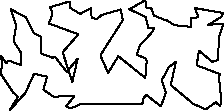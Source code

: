 unitsize(0.001cm);
draw((1380,939)--(1187,706));
draw((1187,706)--(984,965));
draw((984,965)--(938,955));
draw((938,955)--(742,1025));
draw((742,1025)--(738,1325));
draw((738,1325)--(611,1384));
draw((611,1384)--(463,1670));
draw((463,1670)--(198,1810));
draw((198,1810)--(298,1513));
draw((298,1513)--(274,1420));
draw((274,1420)--(252,1240));
draw((252,1240)--(378,1048));
draw((378,1048)--(376,825));
draw((376,825)--(161,906));
draw((161,906)--(123,862));
draw((123,862)--(22,987));
draw((22,987)--(53,857));
draw((53,857)--(19,674));
draw((19,674)--(241,341));
draw((241,341)--(327,265));
draw((327,265)--(178,24));
draw((178,24)--(457,334));
draw((457,334)--(611,673));
draw((611,673)--(839,620));
draw((839,620)--(776,392));
draw((776,392)--(953,268));
draw((953,268)--(1323,280));
draw((1323,280)--(1178,100));
draw((1178,100)--(1256,61));
draw((1256,61)--(1429,134));
draw((1429,134)--(2519,135));
draw((2519,135)--(2542,236));
draw((2542,236)--(2588,302));
draw((2588,302)--(2848,96));
draw((2848,96)--(2936,337));
draw((2936,337)--(2863,558));
draw((2863,558)--(2991,792));
draw((2991,792)--(3113,885));
draw((3113,885)--(3022,474));
draw((3022,474)--(3416,143));
draw((3416,143)--(3640,43));
draw((3640,43)--(3815,169));
draw((3815,169)--(3893,102));
draw((3893,102)--(3913,192));
draw((3913,192)--(3875,598));
draw((3875,598)--(3888,666));
draw((3888,666)--(3479,821));
draw((3479,821)--(3520,1079));
draw((3520,1079)--(3756,882));
draw((3756,882)--(3822,899));
draw((3822,899)--(3854,923));
draw((3854,923)--(3874,1318));
draw((3874,1318)--(3950,1558));
draw((3950,1558)--(3683,1533));
draw((3683,1533)--(3911,1673));
draw((3911,1673)--(3955,1743));
draw((3955,1743)--(3447,1830));
draw((3447,1830)--(3510,1671));
draw((3510,1671)--(3373,1646));
draw((3373,1646)--(3384,1498));
draw((3384,1498)--(3085,1528));
draw((3085,1528)--(2945,1622));
draw((2945,1622)--(2961,1605));
draw((2961,1605)--(2728,1698));
draw((2728,1698)--(2678,1825));
draw((2678,1825)--(2597,1830));
draw((2597,1830)--(2573,1969));
draw((2573,1969)--(2290,1810));
draw((2290,1810)--(2576,1676));
draw((2576,1676)--(2628,1479));
draw((2628,1479)--(2721,1482));
draw((2721,1482)--(2716,1432));
draw((2716,1432)--(2586,1286));
draw((2586,1286)--(2482,1183));
draw((2482,1183)--(2421,1007));
draw((2421,1007)--(2574,946));
draw((2574,946)--(2599,901));
draw((2599,901)--(2573,599));
draw((2573,599)--(2097,981));
draw((2097,981)--(1917,687));
draw((1917,687)--(1795,962));
draw((1795,962)--(1787,1009));
draw((1787,1009)--(2178,1619));
draw((2178,1619)--(2139,1806));
draw((2139,1806)--(1807,1711));
draw((1807,1711)--(1724,1642));
draw((1724,1642)--(1625,1651));
draw((1625,1651)--(1621,1830));
draw((1621,1830)--(1424,1728));
draw((1424,1728)--(1251,1832));
draw((1251,1832)--(1247,1945));
draw((1247,1945)--(1234,1946));
draw((1234,1946)--(890,1846));
draw((890,1846)--(929,1766));
draw((929,1766)--(928,1700));
draw((928,1700)--(872,1559));
draw((872,1559)--(1393,1368));
draw((1393,1368)--(1115,1052));
draw((1115,1052)--(1286,525));
draw((1286,525)--(1380,939));
